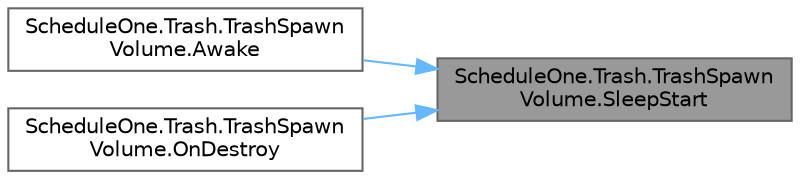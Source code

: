 digraph "ScheduleOne.Trash.TrashSpawnVolume.SleepStart"
{
 // LATEX_PDF_SIZE
  bgcolor="transparent";
  edge [fontname=Helvetica,fontsize=10,labelfontname=Helvetica,labelfontsize=10];
  node [fontname=Helvetica,fontsize=10,shape=box,height=0.2,width=0.4];
  rankdir="RL";
  Node1 [id="Node000001",label="ScheduleOne.Trash.TrashSpawn\lVolume.SleepStart",height=0.2,width=0.4,color="gray40", fillcolor="grey60", style="filled", fontcolor="black",tooltip=" "];
  Node1 -> Node2 [id="edge1_Node000001_Node000002",dir="back",color="steelblue1",style="solid",tooltip=" "];
  Node2 [id="Node000002",label="ScheduleOne.Trash.TrashSpawn\lVolume.Awake",height=0.2,width=0.4,color="grey40", fillcolor="white", style="filled",URL="$class_schedule_one_1_1_trash_1_1_trash_spawn_volume.html#a84dc9f9d60bdffa8fa01131a6c11d6b4",tooltip=" "];
  Node1 -> Node3 [id="edge2_Node000001_Node000003",dir="back",color="steelblue1",style="solid",tooltip=" "];
  Node3 [id="Node000003",label="ScheduleOne.Trash.TrashSpawn\lVolume.OnDestroy",height=0.2,width=0.4,color="grey40", fillcolor="white", style="filled",URL="$class_schedule_one_1_1_trash_1_1_trash_spawn_volume.html#a13e7b66da3fe2554cb7dcc58a96d7669",tooltip=" "];
}
